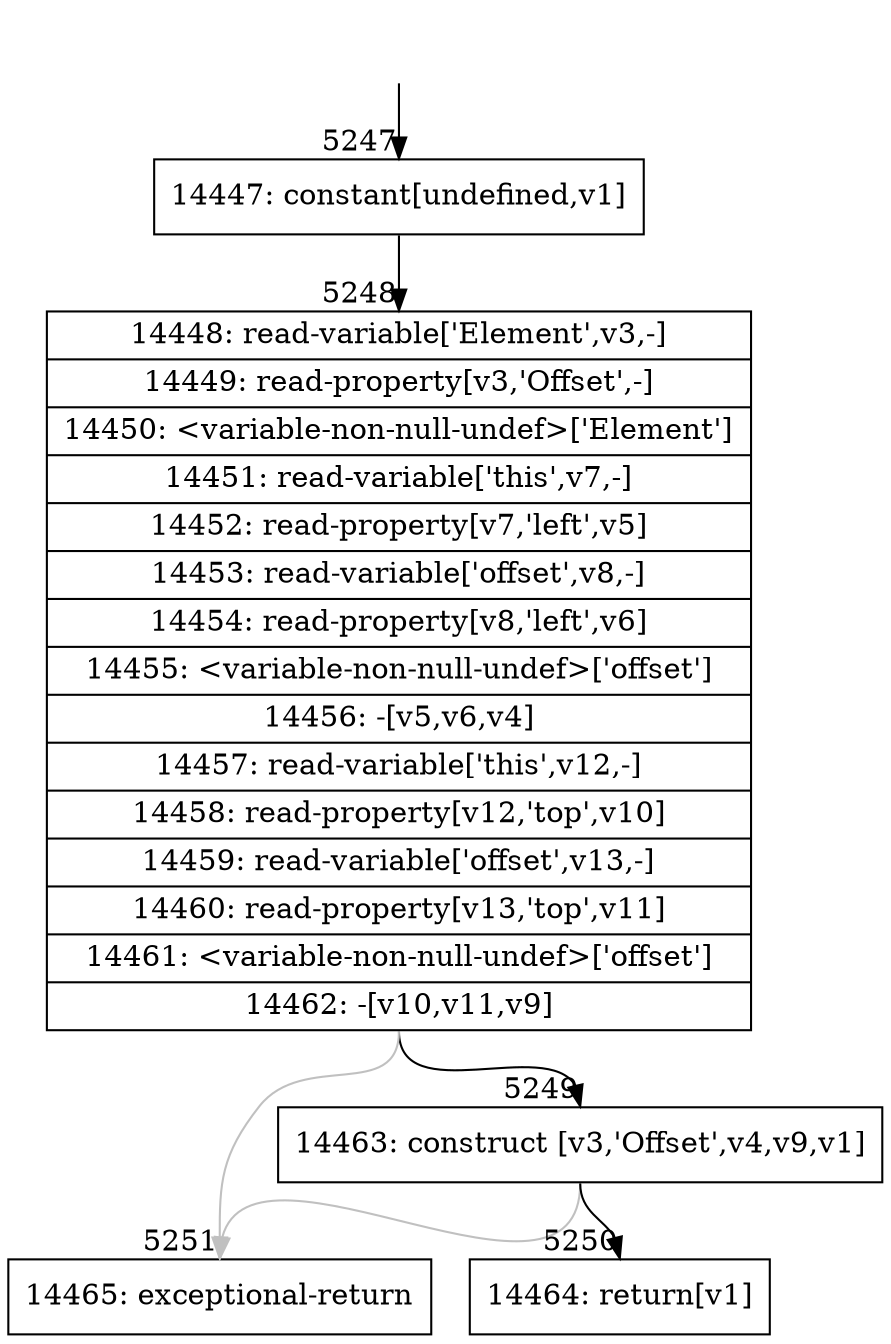 digraph {
rankdir="TD"
BB_entry422[shape=none,label=""];
BB_entry422 -> BB5247 [tailport=s, headport=n, headlabel="    5247"]
BB5247 [shape=record label="{14447: constant[undefined,v1]}" ] 
BB5247 -> BB5248 [tailport=s, headport=n, headlabel="      5248"]
BB5248 [shape=record label="{14448: read-variable['Element',v3,-]|14449: read-property[v3,'Offset',-]|14450: \<variable-non-null-undef\>['Element']|14451: read-variable['this',v7,-]|14452: read-property[v7,'left',v5]|14453: read-variable['offset',v8,-]|14454: read-property[v8,'left',v6]|14455: \<variable-non-null-undef\>['offset']|14456: -[v5,v6,v4]|14457: read-variable['this',v12,-]|14458: read-property[v12,'top',v10]|14459: read-variable['offset',v13,-]|14460: read-property[v13,'top',v11]|14461: \<variable-non-null-undef\>['offset']|14462: -[v10,v11,v9]}" ] 
BB5248 -> BB5249 [tailport=s, headport=n, headlabel="      5249"]
BB5248 -> BB5251 [tailport=s, headport=n, color=gray, headlabel="      5251"]
BB5249 [shape=record label="{14463: construct [v3,'Offset',v4,v9,v1]}" ] 
BB5249 -> BB5250 [tailport=s, headport=n, headlabel="      5250"]
BB5249 -> BB5251 [tailport=s, headport=n, color=gray]
BB5250 [shape=record label="{14464: return[v1]}" ] 
BB5251 [shape=record label="{14465: exceptional-return}" ] 
//#$~ 3979
}
